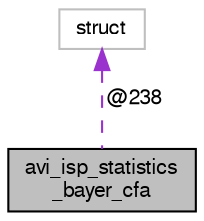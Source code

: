 digraph "avi_isp_statistics_bayer_cfa"
{
  edge [fontname="FreeSans",fontsize="10",labelfontname="FreeSans",labelfontsize="10"];
  node [fontname="FreeSans",fontsize="10",shape=record];
  Node1 [label="avi_isp_statistics\l_bayer_cfa",height=0.2,width=0.4,color="black", fillcolor="grey75", style="filled", fontcolor="black"];
  Node2 -> Node1 [dir="back",color="darkorchid3",fontsize="10",style="dashed",label=" @238" ,fontname="FreeSans"];
  Node2 [label="struct",height=0.2,width=0.4,color="grey75", fillcolor="white", style="filled"];
}
